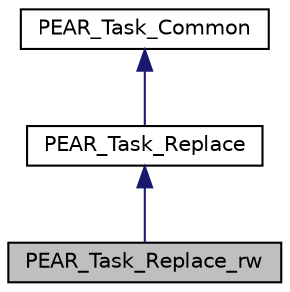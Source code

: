 digraph "PEAR_Task_Replace_rw"
{
 // LATEX_PDF_SIZE
  edge [fontname="Helvetica",fontsize="10",labelfontname="Helvetica",labelfontsize="10"];
  node [fontname="Helvetica",fontsize="10",shape=record];
  Node1 [label="PEAR_Task_Replace_rw",height=0.2,width=0.4,color="black", fillcolor="grey75", style="filled", fontcolor="black",tooltip=" "];
  Node2 -> Node1 [dir="back",color="midnightblue",fontsize="10",style="solid"];
  Node2 [label="PEAR_Task_Replace",height=0.2,width=0.4,color="black", fillcolor="white", style="filled",URL="$classPEAR__Task__Replace.html",tooltip=" "];
  Node3 -> Node2 [dir="back",color="midnightblue",fontsize="10",style="solid"];
  Node3 [label="PEAR_Task_Common",height=0.2,width=0.4,color="black", fillcolor="white", style="filled",URL="$classPEAR__Task__Common.html",tooltip=" "];
}
